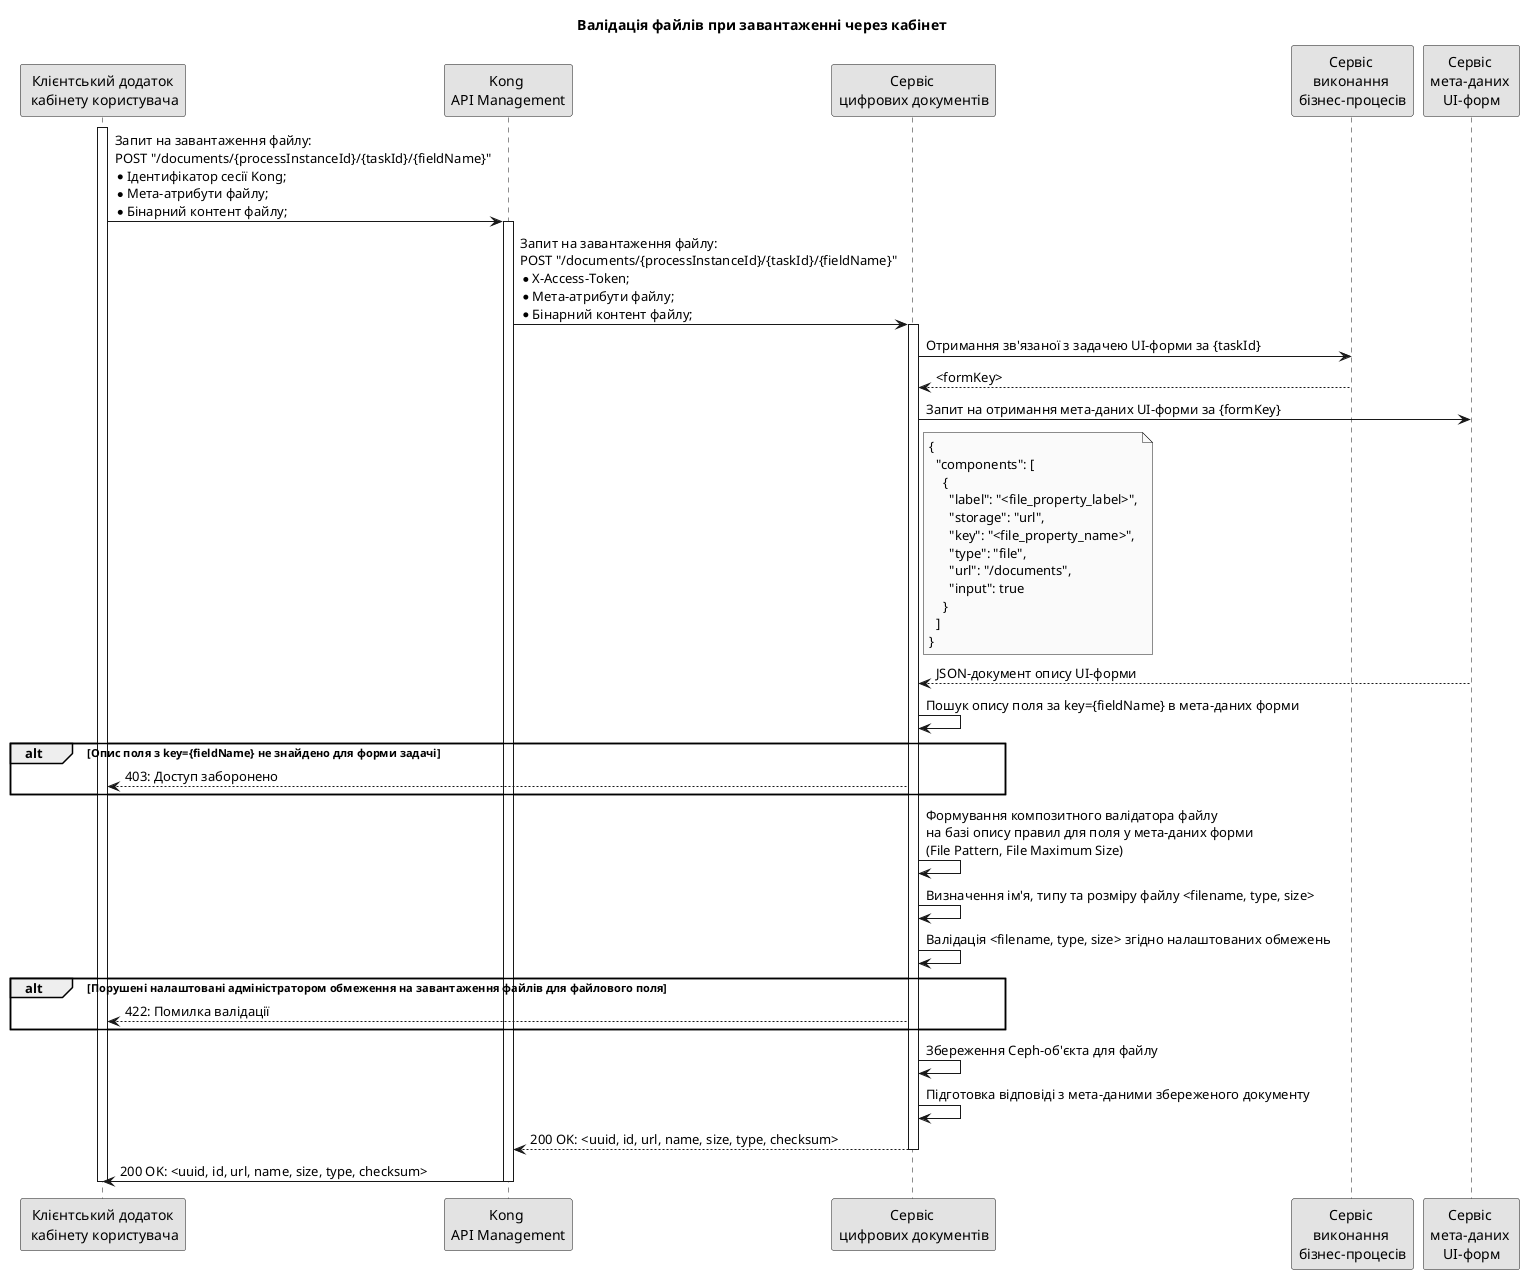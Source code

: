 @startuml
skinparam monochrome true

participant "Клієнтський додаток\n кабінету користувача" as cabinet
participant "Kong \nAPI Management" as kong
participant "Сервіс \nцифрових документів" as digital_documents
participant "Сервіс \nвиконання \nбізнес-процесів" as bpms
participant "Сервіс \nмета-даних \nUI-форм" as form_provider
skinparam responseMessageBelowArrow true

title Валідація файлів при завантаженні через кабінет

activate cabinet
  cabinet -> kong: Запит на завантаження файлу: \nPOST "/documents/{processInstanceId}/{taskId}/{fieldName}"\n* Ідентифікатор сесії Kong; \n* Мета-атрибути файлу; \n* Бінарний контент файлу;
  activate kong
    kong -> digital_documents: Запит на завантаження файлу: \nPOST "/documents/{processInstanceId}/{taskId}/{fieldName}"\n* X-Access-Token; \n* Мета-атрибути файлу; \n* Бінарний контент файлу;
    activate digital_documents
      digital_documents -> bpms: Отримання зв'язаної з задачею UI-форми за {taskId}
      bpms --> digital_documents: <formKey>
      digital_documents -> form_provider: Запит на отримання мета-даних UI-форми за {formKey}
      note right digital_documents
        {
          "components": [
            {
              "label": "<file_property_label>",
              "storage": "url",
              "key": "<file_property_name>",
              "type": "file",
              "url": "/documents",
              "input": true
            }
          ]
        }
      end note
      form_provider --> digital_documents: JSON-документ опису UI-форми
      digital_documents -> digital_documents: Пошук опису поля за key={fieldName} в мета-даних форми
      alt Опис поля з key={fieldName} не знайдено для форми задачі
        digital_documents --> cabinet: 403: Доступ заборонено
      end
      digital_documents -> digital_documents: Формування композитного валідатора файлу \nна базі опису правил для поля у мета-даних форми \n(File Pattern, File Maximum Size)
      digital_documents -> digital_documents: Визначення ім'я, типу та розміру файлу <filename, type, size>
      digital_documents -> digital_documents: Валідація <filename, type, size> згідно налаштованих обмежень
      alt Порушені налаштовані адміністратором обмеження на завантаження файлів для файлового поля
        digital_documents --> cabinet: 422: Помилка валідації
      end
      digital_documents -> digital_documents: Збереження Ceph-об'єкта для файлу
      digital_documents -> digital_documents: Підготовка відповіді з мета-даними збереженого документу
    digital_documents --> kong: 200 OK: <uuid, id, url, name, size, type, checksum>
    deactivate digital_documents
    kong -> cabinet: 200 OK: <uuid, id, url, name, size, type, checksum>
  deactivate kong
deactivate cabinet

@enduml